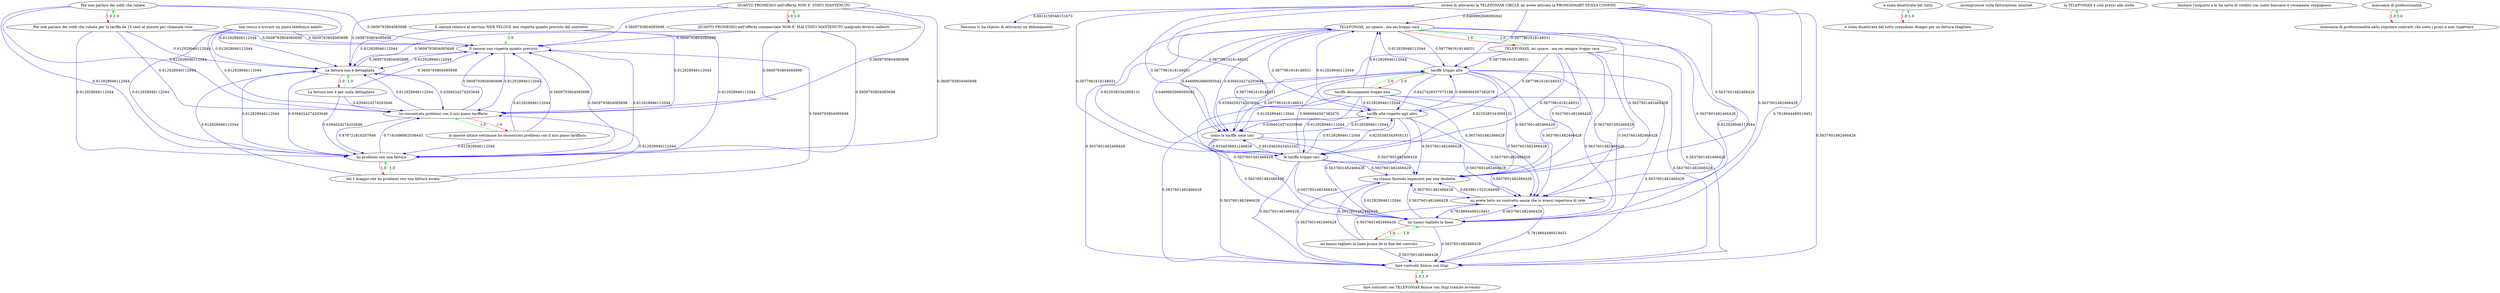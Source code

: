 digraph rawGraph {
"Il canone non rispetta quanto previsto";"Il canone relativo al servizio WEB VELOCE non rispetta quanto previsto dal contratto";"La fattura non è dettagliata";"La fattura non è per nulla dettagliata";"Nessuno vi ha chiesto di attivarmi un abbonamento";"Per non parlare dei soldi che rubate";"Per non parlare dei soldi che rubate per la tariffa da 15 cent al minuto per chiamate voce";"QUANTO PROMESSO nell'offerta NON E' STATO MANTENUTO";"QUANTO PROMESSO nell'offerta commerciale NON E' MAI STATO MANTENUTO malgrado diversi solleciti";"TELEFONIAX, mi spiace.. ma sei troppo cara";"TELEFONIAX, mi spiace.. ma sei sempre troppo cara";"come le tariffe siete cari";"ho problemi con una fattura";"dal 1 maggio che ho problemi con una fattura errata";"e stata disattivata del tutto";"e stata disattivata del tutto creandomi disagio per un fattura sbagliata";"fare contratti finisce con litigi";"fare contratti con TELEFONIAX finisce con litigi tramite avvocato";"ho riscontrato problemi con il mio piano tariffario";"in queste ultime settimane ho riscontrato problemi con il mio piano tariffario";"incongruenze sulla fatturazione internet";"invece di attivarmi la TELEFONIAX CIRCLE mi avete attivato la PROMOSMART SENZA CONFINI";"la TELEFONIAX e solo prezzi alle stelle";"le tariffe troppo cari";"limitare l'acquisto a ki ha carta di credito con conto bancario è veramente vergognoso";"mancanza di professionalità";"mancanza di professionalità nello stipulare contratti che siete i primi a non rispettare";"mi avete fatto un contratto senza che io avessi copertura di rete";"mi hanno tagliato la linea";"mi hanno tagliato la linea prima de la fine del contrato";"mi stanno facendo impazzire per una disdetta";"non riesco a trovare un piano telefonico adatto";"tariffe alte rispetto agli altri";"tariffe troppo alte";"tariffe decisamente troppo alte";"Il canone relativo al servizio WEB VELOCE non rispetta quanto previsto dal contratto" -> "Il canone non rispetta quanto previsto" [label=1.0] [color=green]
"La fattura non è per nulla dettagliata" -> "La fattura non è dettagliata" [label=1.0] [color=green]
"La fattura non è dettagliata" -> "La fattura non è per nulla dettagliata" [label=1.0] [color=red]
"La fattura non è dettagliata" -> "Il canone non rispetta quanto previsto" [label=0.5609793804085698] [color=blue]
"Il canone non rispetta quanto previsto" -> "La fattura non è dettagliata" [label=0.612928946112044] [color=blue]
"Il canone relativo al servizio WEB VELOCE non rispetta quanto previsto dal contratto" -> "La fattura non è dettagliata" [label=0.612928946112044] [color=blue]
"La fattura non è per nulla dettagliata" -> "Il canone non rispetta quanto previsto" [label=0.5609793804085698] [color=blue]
"Per non parlare dei soldi che rubate per la tariffa da 15 cent al minuto per chiamate voce" -> "Per non parlare dei soldi che rubate" [label=1.0] [color=green]
"Per non parlare dei soldi che rubate" -> "Per non parlare dei soldi che rubate per la tariffa da 15 cent al minuto per chiamate voce" [label=1.0] [color=red]
"Per non parlare dei soldi che rubate" -> "La fattura non è dettagliata" [label=0.612928946112044] [color=blue]
"Per non parlare dei soldi che rubate" -> "Il canone non rispetta quanto previsto" [label=0.5609793804085698] [color=blue]
"Per non parlare dei soldi che rubate per la tariffa da 15 cent al minuto per chiamate voce" -> "La fattura non è dettagliata" [label=0.612928946112044] [color=blue]
"Per non parlare dei soldi che rubate per la tariffa da 15 cent al minuto per chiamate voce" -> "Il canone non rispetta quanto previsto" [label=0.5609793804085698] [color=blue]
"QUANTO PROMESSO nell'offerta commerciale NON E' MAI STATO MANTENUTO malgrado diversi solleciti" -> "QUANTO PROMESSO nell'offerta NON E' STATO MANTENUTO" [label=1.0] [color=green]
"QUANTO PROMESSO nell'offerta NON E' STATO MANTENUTO" -> "QUANTO PROMESSO nell'offerta commerciale NON E' MAI STATO MANTENUTO malgrado diversi solleciti" [label=1.0] [color=red]
"QUANTO PROMESSO nell'offerta NON E' STATO MANTENUTO" -> "Il canone non rispetta quanto previsto" [label=0.5609793804085698] [color=blue]
"QUANTO PROMESSO nell'offerta NON E' STATO MANTENUTO" -> "La fattura non è dettagliata" [label=0.5609793804085698] [color=blue]
"QUANTO PROMESSO nell'offerta commerciale NON E' MAI STATO MANTENUTO malgrado diversi solleciti" -> "La fattura non è dettagliata" [label=0.5609793804085698] [color=blue]
"TELEFONIAX, mi spiace.. ma sei sempre troppo cara" -> "TELEFONIAX, mi spiace.. ma sei troppo cara" [label=1.0] [color=green]
"TELEFONIAX, mi spiace.. ma sei troppo cara" -> "TELEFONIAX, mi spiace.. ma sei sempre troppo cara" [label=1.0] [color=red]
"TELEFONIAX, mi spiace.. ma sei troppo cara" -> "come le tariffe siete cari" [label=0.6394024274203646] [color=blue]
"dal 1 maggio che ho problemi con una fattura errata" -> "ho problemi con una fattura" [label=1.0] [color=green]
"ho problemi con una fattura" -> "dal 1 maggio che ho problemi con una fattura errata" [label=1.0] [color=red]
"ho problemi con una fattura" -> "La fattura non è dettagliata" [label=0.612928946112044] [color=blue]
"La fattura non è dettagliata" -> "ho problemi con una fattura" [label=0.6394024274203646] [color=blue]
"Il canone non rispetta quanto previsto" -> "ho problemi con una fattura" [label=0.612928946112044] [color=blue]
"Il canone relativo al servizio WEB VELOCE non rispetta quanto previsto dal contratto" -> "ho problemi con una fattura" [label=0.612928946112044] [color=blue]
"La fattura non è per nulla dettagliata" -> "ho problemi con una fattura" [label=0.6394024274203646] [color=blue]
"Per non parlare dei soldi che rubate" -> "ho problemi con una fattura" [label=0.612928946112044] [color=blue]
"Per non parlare dei soldi che rubate per la tariffa da 15 cent al minuto per chiamate voce" -> "ho problemi con una fattura" [label=0.612928946112044] [color=blue]
"QUANTO PROMESSO nell'offerta NON E' STATO MANTENUTO" -> "ho problemi con una fattura" [label=0.5609793804085698] [color=blue]
"QUANTO PROMESSO nell'offerta commerciale NON E' MAI STATO MANTENUTO malgrado diversi solleciti" -> "ho problemi con una fattura" [label=0.5609793804085698] [color=blue]
"dal 1 maggio che ho problemi con una fattura errata" -> "La fattura non è dettagliata" [label=0.612928946112044] [color=blue]
"e stata disattivata del tutto creandomi disagio per un fattura sbagliata" -> "e stata disattivata del tutto" [label=1.0] [color=green]
"e stata disattivata del tutto" -> "e stata disattivata del tutto creandomi disagio per un fattura sbagliata" [label=1.0] [color=red]
"fare contratti con TELEFONIAX finisce con litigi tramite avvocato" -> "fare contratti finisce con litigi" [label=1.0] [color=green]
"fare contratti finisce con litigi" -> "fare contratti con TELEFONIAX finisce con litigi tramite avvocato" [label=1.0] [color=red]
"in queste ultime settimane ho riscontrato problemi con il mio piano tariffario" -> "ho riscontrato problemi con il mio piano tariffario" [label=1.0] [color=green]
"ho riscontrato problemi con il mio piano tariffario" -> "in queste ultime settimane ho riscontrato problemi con il mio piano tariffario" [label=1.0] [color=red]
"ho riscontrato problemi con il mio piano tariffario" -> "ho problemi con una fattura" [label=0.878721818207646] [color=blue]
"ho problemi con una fattura" -> "ho riscontrato problemi con il mio piano tariffario" [label=0.7191696662036443] [color=blue]
"Il canone non rispetta quanto previsto" -> "ho riscontrato problemi con il mio piano tariffario" [label=0.612928946112044] [color=blue]
"Il canone relativo al servizio WEB VELOCE non rispetta quanto previsto dal contratto" -> "ho riscontrato problemi con il mio piano tariffario" [label=0.612928946112044] [color=blue]
"La fattura non è dettagliata" -> "ho riscontrato problemi con il mio piano tariffario" [label=0.6394024274203646] [color=blue]
"La fattura non è per nulla dettagliata" -> "ho riscontrato problemi con il mio piano tariffario" [label=0.6394024274203646] [color=blue]
"Per non parlare dei soldi che rubate" -> "ho riscontrato problemi con il mio piano tariffario" [label=0.612928946112044] [color=blue]
"Per non parlare dei soldi che rubate per la tariffa da 15 cent al minuto per chiamate voce" -> "ho riscontrato problemi con il mio piano tariffario" [label=0.612928946112044] [color=blue]
"QUANTO PROMESSO nell'offerta NON E' STATO MANTENUTO" -> "ho riscontrato problemi con il mio piano tariffario" [label=0.5609793804085698] [color=blue]
"QUANTO PROMESSO nell'offerta commerciale NON E' MAI STATO MANTENUTO malgrado diversi solleciti" -> "ho riscontrato problemi con il mio piano tariffario" [label=0.5609793804085698] [color=blue]
"dal 1 maggio che ho problemi con una fattura errata" -> "ho riscontrato problemi con il mio piano tariffario" [label=0.612928946112044] [color=blue]
"ho riscontrato problemi con il mio piano tariffario" -> "La fattura non è dettagliata" [label=0.612928946112044] [color=blue]
"in queste ultime settimane ho riscontrato problemi con il mio piano tariffario" -> "La fattura non è dettagliata" [label=0.612928946112044] [color=blue]
"in queste ultime settimane ho riscontrato problemi con il mio piano tariffario" -> "ho problemi con una fattura" [label=0.612928946112044] [color=blue]
"invece di attivarmi la TELEFONIAX CIRCLE mi avete attivato la PROMOSMART SENZA CONFINI" -> "Nessuno vi ha chiesto di attivarmi un abbonamento" [label=0.6913159548151673] [color=blue]
"invece di attivarmi la TELEFONIAX CIRCLE mi avete attivato la PROMOSMART SENZA CONFINI" -> "TELEFONIAX, mi spiace.. ma sei troppo cara" [label=0.6469992666095042] [color=blue]
"le tariffe troppo cari" -> "come le tariffe siete cari" [label=0.9418482843452242] [color=blue]
"come le tariffe siete cari" -> "le tariffe troppo cari" [label=0.9334038931246829] [color=blue]
"TELEFONIAX, mi spiace.. ma sei troppo cara" -> "le tariffe troppo cari" [label=0.8235385343958131] [color=blue]
"le tariffe troppo cari" -> "TELEFONIAX, mi spiace.. ma sei troppo cara" [label=0.6469992666095042] [color=blue]
"come le tariffe siete cari" -> "TELEFONIAX, mi spiace.. ma sei troppo cara" [label=0.6469992666095042] [color=blue]
"mancanza di professionalità nello stipulare contratti che siete i primi a non rispettare" -> "mancanza di professionalità" [label=1.0] [color=green]
"mancanza di professionalità" -> "mancanza di professionalità nello stipulare contratti che siete i primi a non rispettare" [label=1.0] [color=red]
"invece di attivarmi la TELEFONIAX CIRCLE mi avete attivato la PROMOSMART SENZA CONFINI" -> "mi avete fatto un contratto senza che io avessi copertura di rete" [label=0.5637601482466428] [color=blue]
"mi avete fatto un contratto senza che io avessi copertura di rete" -> "fare contratti finisce con litigi" [label=0.7818664486519451] [color=blue]
"invece di attivarmi la TELEFONIAX CIRCLE mi avete attivato la PROMOSMART SENZA CONFINI" -> "fare contratti finisce con litigi" [label=0.5637601482466428] [color=blue]
"mi hanno tagliato la linea prima de la fine del contrato" -> "mi hanno tagliato la linea" [label=1.0] [color=green]
"mi hanno tagliato la linea" -> "mi hanno tagliato la linea prima de la fine del contrato" [label=1.0] [color=red]
"TELEFONIAX, mi spiace.. ma sei troppo cara" -> "mi hanno tagliato la linea" [label=0.612928946112044] [color=blue]
"invece di attivarmi la TELEFONIAX CIRCLE mi avete attivato la PROMOSMART SENZA CONFINI" -> "mi hanno tagliato la linea" [label=0.7818664486519451] [color=blue]
"mi avete fatto un contratto senza che io avessi copertura di rete" -> "mi hanno tagliato la linea" [label=0.7818664486519451] [color=blue]
"mi hanno tagliato la linea" -> "mi avete fatto un contratto senza che io avessi copertura di rete" [label=0.5637601482466428] [color=blue]
"mi avete fatto un contratto senza che io avessi copertura di rete" -> "mi stanno facendo impazzire per una disdetta" [label=0.6839911523164949] [color=blue]
"mi stanno facendo impazzire per una disdetta" -> "mi hanno tagliato la linea" [label=0.612928946112044] [color=blue]
"non riesco a trovare un piano telefonico adatto" -> "Il canone non rispetta quanto previsto" [label=0.5609793804085698] [color=blue]
"non riesco a trovare un piano telefonico adatto" -> "La fattura non è dettagliata" [label=0.612928946112044] [color=blue]
"come le tariffe siete cari" -> "tariffe alte rispetto agli altri" [label=0.612928946112044] [color=blue]
"tariffe alte rispetto agli altri" -> "come le tariffe siete cari" [label=0.6394024274203646] [color=blue]
"le tariffe troppo cari" -> "tariffe alte rispetto agli altri" [label=0.612928946112044] [color=blue]
"tariffe decisamente troppo alte" -> "tariffe troppo alte" [label=1.0] [color=green]
"tariffe troppo alte" -> "tariffe decisamente troppo alte" [label=1.0] [color=red]
"tariffe troppo alte" -> "come le tariffe siete cari" [label=0.6394024274203646] [color=blue]
"come le tariffe siete cari" -> "tariffe troppo alte" [label=0.5877961618148031] [color=blue]
"tariffe troppo alte" -> "tariffe alte rispetto agli altri" [label=0.8427429337075188] [color=blue]
"tariffe alte rispetto agli altri" -> "tariffe troppo alte" [label=0.9066694567382676] [color=blue]
"TELEFONIAX, mi spiace.. ma sei troppo cara" -> "tariffe troppo alte" [label=0.5877961618148031] [color=blue]
"le tariffe troppo cari" -> "tariffe troppo alte" [label=0.9066694567382676] [color=blue]
"tariffe troppo alte" -> "le tariffe troppo cari" [label=0.8235385343958131] [color=blue]
"QUANTO PROMESSO nell'offerta commerciale NON E' MAI STATO MANTENUTO malgrado diversi solleciti" -> "Il canone non rispetta quanto previsto" [label=0.5609793804085698] [color=blue]
"TELEFONIAX, mi spiace.. ma sei troppo cara" -> "tariffe alte rispetto agli altri" [label=0.5877961618148031] [color=blue]
"TELEFONIAX, mi spiace.. ma sei troppo cara" -> "mi avete fatto un contratto senza che io avessi copertura di rete" [label=0.5637601482466428] [color=blue]
"TELEFONIAX, mi spiace.. ma sei sempre troppo cara" -> "tariffe alte rispetto agli altri" [label=0.5877961618148031] [color=blue]
"TELEFONIAX, mi spiace.. ma sei sempre troppo cara" -> "tariffe troppo alte" [label=0.5877961618148031] [color=blue]
"TELEFONIAX, mi spiace.. ma sei sempre troppo cara" -> "le tariffe troppo cari" [label=0.5877961618148031] [color=blue]
"TELEFONIAX, mi spiace.. ma sei sempre troppo cara" -> "come le tariffe siete cari" [label=0.5877961618148031] [color=blue]
"TELEFONIAX, mi spiace.. ma sei sempre troppo cara" -> "mi avete fatto un contratto senza che io avessi copertura di rete" [label=0.5637601482466428] [color=blue]
"TELEFONIAX, mi spiace.. ma sei sempre troppo cara" -> "mi hanno tagliato la linea" [label=0.5637601482466428] [color=blue]
"come le tariffe siete cari" -> "mi avete fatto un contratto senza che io avessi copertura di rete" [label=0.5637601482466428] [color=blue]
"come le tariffe siete cari" -> "mi hanno tagliato la linea" [label=0.5637601482466428] [color=blue]
"ho problemi con una fattura" -> "Il canone non rispetta quanto previsto" [label=0.5609793804085698] [color=blue]
"dal 1 maggio che ho problemi con una fattura errata" -> "Il canone non rispetta quanto previsto" [label=0.5609793804085698] [color=blue]
"ho riscontrato problemi con il mio piano tariffario" -> "Il canone non rispetta quanto previsto" [label=0.5609793804085698] [color=blue]
"in queste ultime settimane ho riscontrato problemi con il mio piano tariffario" -> "Il canone non rispetta quanto previsto" [label=0.5609793804085698] [color=blue]
"invece di attivarmi la TELEFONIAX CIRCLE mi avete attivato la PROMOSMART SENZA CONFINI" -> "tariffe alte rispetto agli altri" [label=0.5877961618148031] [color=blue]
"invece di attivarmi la TELEFONIAX CIRCLE mi avete attivato la PROMOSMART SENZA CONFINI" -> "mi stanno facendo impazzire per una disdetta" [label=0.5637601482466428] [color=blue]
"invece di attivarmi la TELEFONIAX CIRCLE mi avete attivato la PROMOSMART SENZA CONFINI" -> "tariffe troppo alte" [label=0.5877961618148031] [color=blue]
"invece di attivarmi la TELEFONIAX CIRCLE mi avete attivato la PROMOSMART SENZA CONFINI" -> "le tariffe troppo cari" [label=0.5877961618148031] [color=blue]
"invece di attivarmi la TELEFONIAX CIRCLE mi avete attivato la PROMOSMART SENZA CONFINI" -> "come le tariffe siete cari" [label=0.5877961618148031] [color=blue]
"le tariffe troppo cari" -> "mi avete fatto un contratto senza che io avessi copertura di rete" [label=0.5637601482466428] [color=blue]
"le tariffe troppo cari" -> "mi hanno tagliato la linea" [label=0.5637601482466428] [color=blue]
"mi hanno tagliato la linea" -> "mi stanno facendo impazzire per una disdetta" [label=0.5637601482466428] [color=blue]
"mi hanno tagliato la linea" -> "fare contratti finisce con litigi" [label=0.5637601482466428] [color=blue]
"mi hanno tagliato la linea prima de la fine del contrato" -> "mi stanno facendo impazzire per una disdetta" [label=0.5637601482466428] [color=blue]
"mi hanno tagliato la linea prima de la fine del contrato" -> "fare contratti finisce con litigi" [label=0.5637601482466428] [color=blue]
"mi hanno tagliato la linea prima de la fine del contrato" -> "mi avete fatto un contratto senza che io avessi copertura di rete" [label=0.5637601482466428] [color=blue]
"mi stanno facendo impazzire per una disdetta" -> "fare contratti finisce con litigi" [label=0.5637601482466428] [color=blue]
"mi stanno facendo impazzire per una disdetta" -> "mi avete fatto un contratto senza che io avessi copertura di rete" [label=0.5637601482466428] [color=blue]
"non riesco a trovare un piano telefonico adatto" -> "ho riscontrato problemi con il mio piano tariffario" [label=0.612928946112044] [color=blue]
"non riesco a trovare un piano telefonico adatto" -> "ho problemi con una fattura" [label=0.612928946112044] [color=blue]
"tariffe alte rispetto agli altri" -> "TELEFONIAX, mi spiace.. ma sei troppo cara" [label=0.612928946112044] [color=blue]
"tariffe alte rispetto agli altri" -> "le tariffe troppo cari" [label=0.8235385343958131] [color=blue]
"tariffe alte rispetto agli altri" -> "mi avete fatto un contratto senza che io avessi copertura di rete" [label=0.5637601482466428] [color=blue]
"tariffe alte rispetto agli altri" -> "mi hanno tagliato la linea" [label=0.5637601482466428] [color=blue]
"tariffe troppo alte" -> "TELEFONIAX, mi spiace.. ma sei troppo cara" [label=0.612928946112044] [color=blue]
"tariffe troppo alte" -> "mi avete fatto un contratto senza che io avessi copertura di rete" [label=0.5637601482466428] [color=blue]
"tariffe troppo alte" -> "mi hanno tagliato la linea" [label=0.5637601482466428] [color=blue]
"tariffe decisamente troppo alte" -> "tariffe alte rispetto agli altri" [label=0.612928946112044] [color=blue]
"tariffe decisamente troppo alte" -> "TELEFONIAX, mi spiace.. ma sei troppo cara" [label=0.612928946112044] [color=blue]
"tariffe decisamente troppo alte" -> "le tariffe troppo cari" [label=0.612928946112044] [color=blue]
"tariffe decisamente troppo alte" -> "come le tariffe siete cari" [label=0.612928946112044] [color=blue]
"tariffe decisamente troppo alte" -> "mi avete fatto un contratto senza che io avessi copertura di rete" [label=0.5637601482466428] [color=blue]
"tariffe decisamente troppo alte" -> "mi hanno tagliato la linea" [label=0.5637601482466428] [color=blue]
"TELEFONIAX, mi spiace.. ma sei troppo cara" -> "mi stanno facendo impazzire per una disdetta" [label=0.5637601482466428] [color=blue]
"TELEFONIAX, mi spiace.. ma sei troppo cara" -> "fare contratti finisce con litigi" [label=0.5637601482466428] [color=blue]
"TELEFONIAX, mi spiace.. ma sei sempre troppo cara" -> "mi stanno facendo impazzire per una disdetta" [label=0.5637601482466428] [color=blue]
"TELEFONIAX, mi spiace.. ma sei sempre troppo cara" -> "fare contratti finisce con litigi" [label=0.5637601482466428] [color=blue]
"come le tariffe siete cari" -> "mi stanno facendo impazzire per una disdetta" [label=0.5637601482466428] [color=blue]
"come le tariffe siete cari" -> "fare contratti finisce con litigi" [label=0.5637601482466428] [color=blue]
"le tariffe troppo cari" -> "mi stanno facendo impazzire per una disdetta" [label=0.5637601482466428] [color=blue]
"le tariffe troppo cari" -> "fare contratti finisce con litigi" [label=0.5637601482466428] [color=blue]
"tariffe alte rispetto agli altri" -> "mi stanno facendo impazzire per una disdetta" [label=0.5637601482466428] [color=blue]
"tariffe alte rispetto agli altri" -> "fare contratti finisce con litigi" [label=0.5637601482466428] [color=blue]
"tariffe troppo alte" -> "mi stanno facendo impazzire per una disdetta" [label=0.5637601482466428] [color=blue]
"tariffe troppo alte" -> "fare contratti finisce con litigi" [label=0.5637601482466428] [color=blue]
"tariffe decisamente troppo alte" -> "mi stanno facendo impazzire per una disdetta" [label=0.5637601482466428] [color=blue]
"tariffe decisamente troppo alte" -> "fare contratti finisce con litigi" [label=0.5637601482466428] [color=blue]
}
